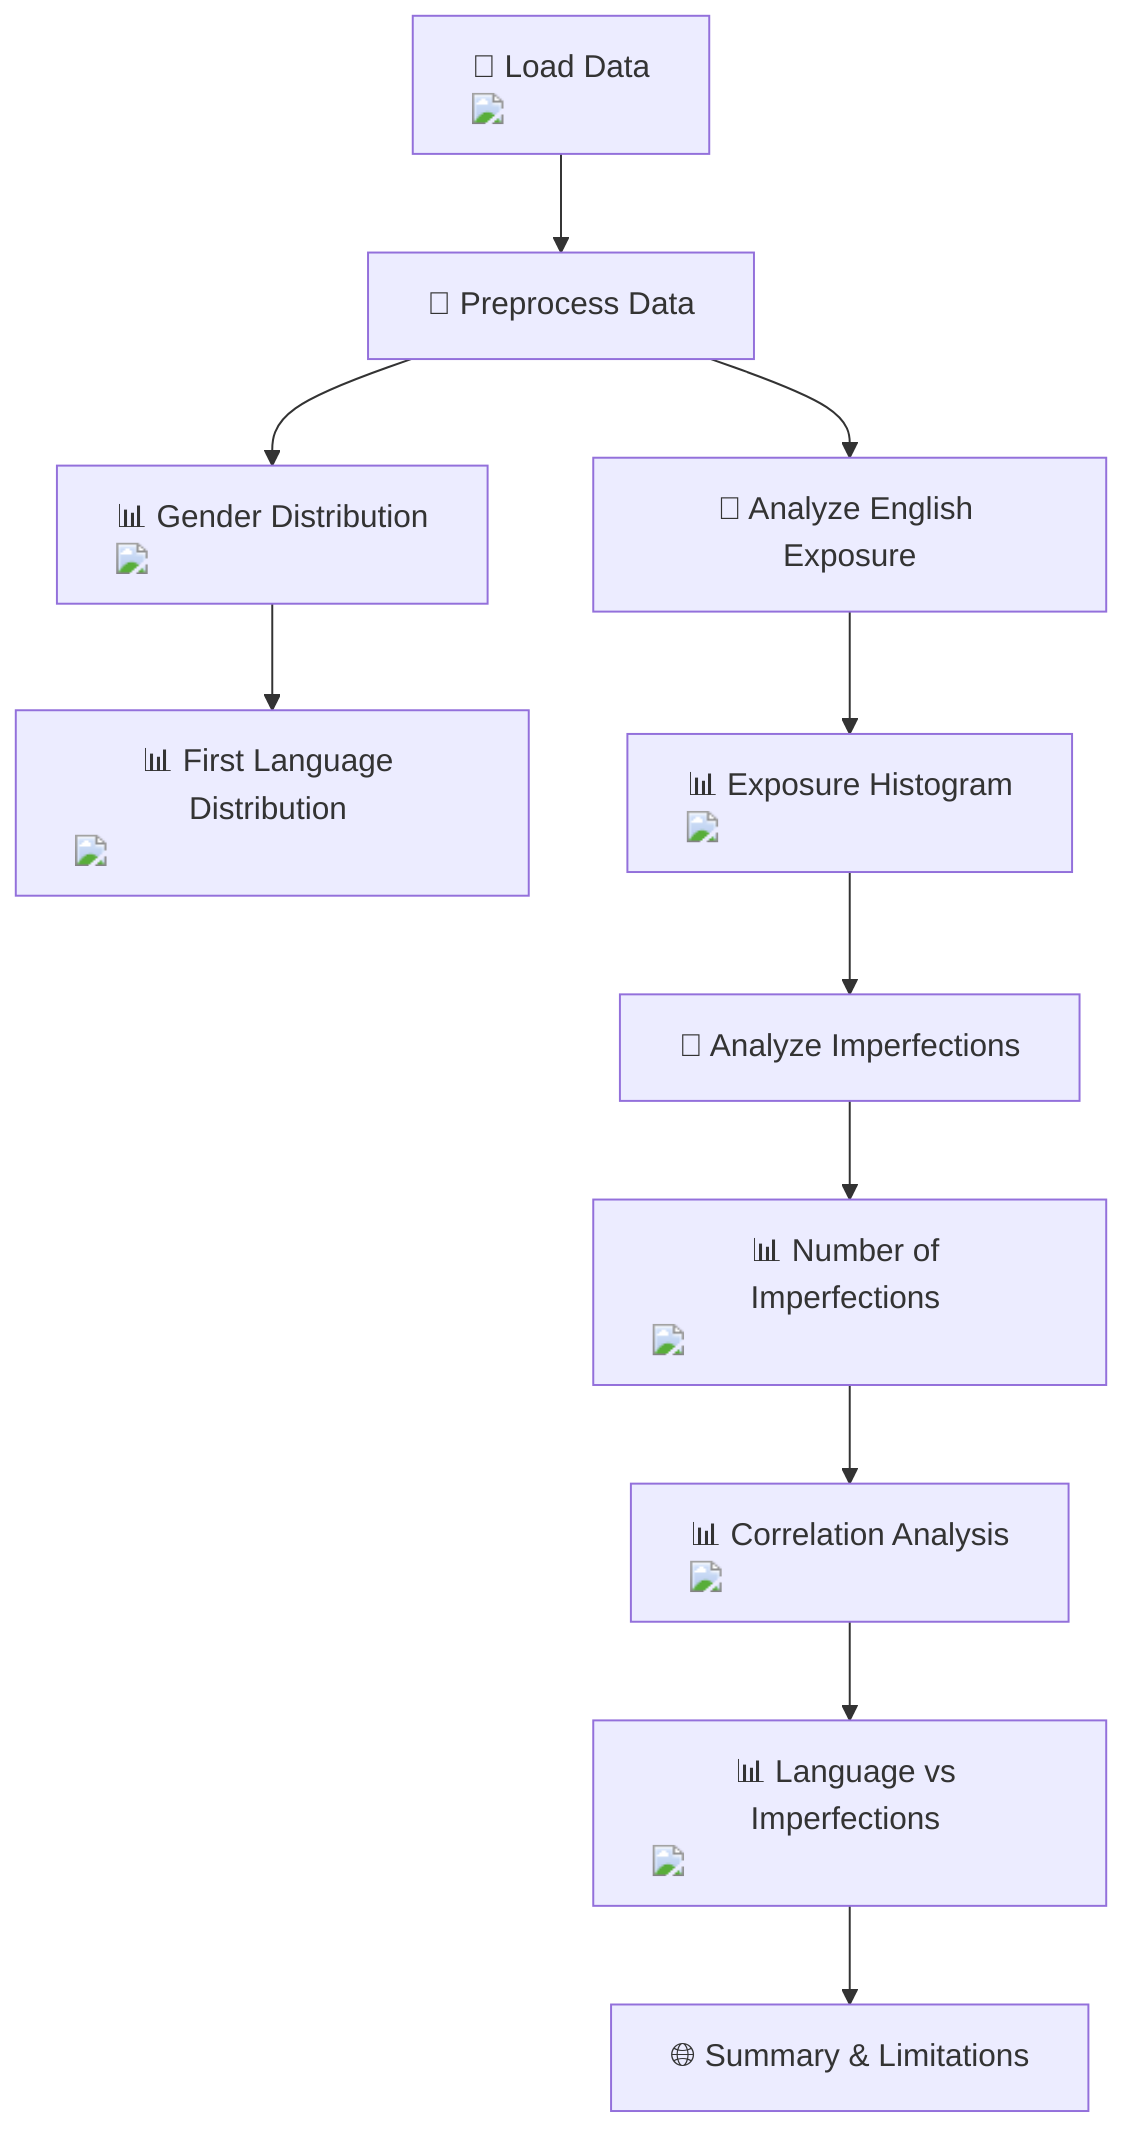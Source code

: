 flowchart TD
    A["📁 Load Data <img src='icons/file.svg' />"] --> B["🔄 Preprocess Data"]
    B --> C["📊 Gender Distribution <img src='dummy_plots/barplot_template.svg' />"]
    C --> D["📊 First Language Distribution <img src='dummy_plots/pie_template.svg' />"]
    B --> E["🔢 Analyze English Exposure"]
    E --> F["📊 Exposure Histogram <img src='dummy_plots/hist_template.svg' />"]
    F --> G["📝 Analyze Imperfections"]
    G --> H["📊 Number of Imperfections <img src='dummy_plots/barplot_template.svg' />"]
    H --> I["📊 Correlation Analysis <img src='dummy_plots/scatter_plot_template.svg' />"]
    I --> J["📊 Language vs Imperfections <img src='dummy_plots/barplot_template.svg' />"]
    J --> K["🌐 Summary & Limitations"]